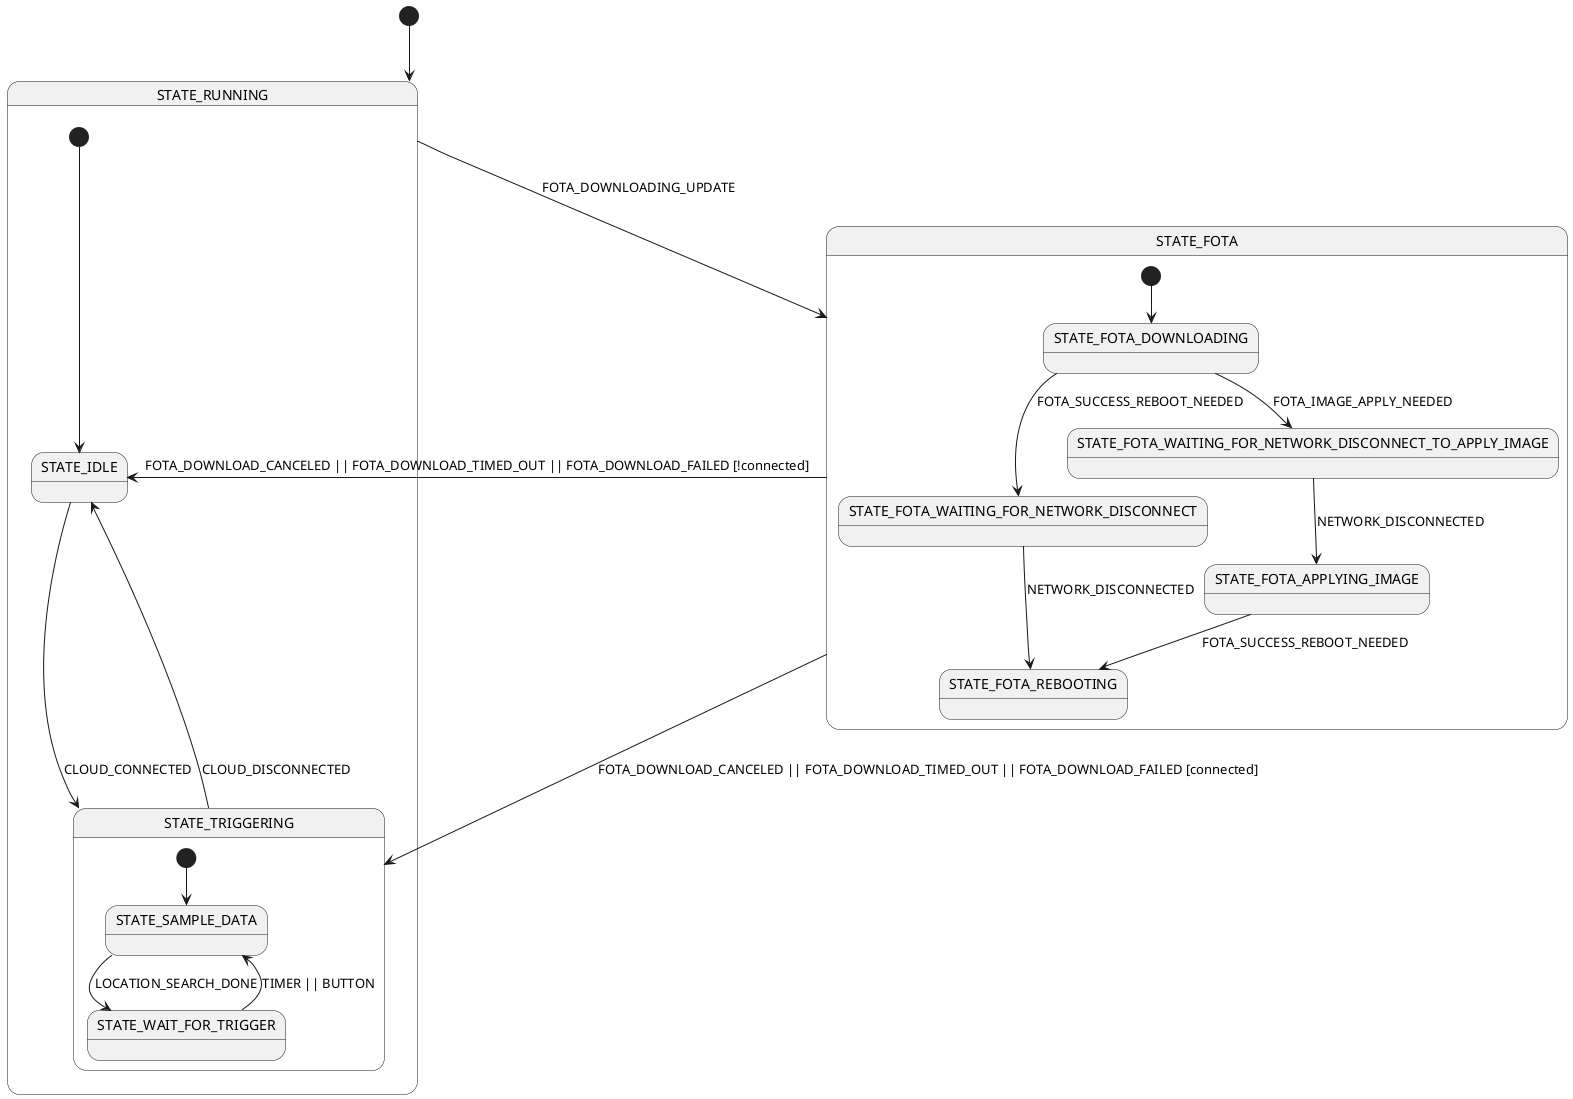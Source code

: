 @startuml
state STATE_RUNNING {
    state STATE_IDLE
    state STATE_TRIGGERING {
        state STATE_SAMPLE_DATA
        state STATE_WAIT_FOR_TRIGGER

        [*] --> STATE_SAMPLE_DATA
    }

    [*] --> STATE_IDLE

    STATE_IDLE --> STATE_TRIGGERING: CLOUD_CONNECTED
    STATE_TRIGGERING --> STATE_IDLE: CLOUD_DISCONNECTED
    STATE_SAMPLE_DATA --> STATE_WAIT_FOR_TRIGGER: LOCATION_SEARCH_DONE
    STATE_WAIT_FOR_TRIGGER --> STATE_SAMPLE_DATA: TIMER || BUTTON
}

state STATE_FOTA {
    state STATE_FOTA_DOWNLOADING
    state STATE_FOTA_WAITING_FOR_NETWORK_DISCONNECT
    state STATE_FOTA_WAITING_FOR_NETWORK_DISCONNECT_TO_APPLY_IMAGE
    state STATE_FOTA_APPLYING_IMAGE
    state STATE_FOTA_REBOOTING

    [*] --> STATE_FOTA_DOWNLOADING

    STATE_FOTA_DOWNLOADING --> STATE_FOTA_WAITING_FOR_NETWORK_DISCONNECT: FOTA_SUCCESS_REBOOT_NEEDED
    STATE_FOTA_DOWNLOADING --> STATE_FOTA_WAITING_FOR_NETWORK_DISCONNECT_TO_APPLY_IMAGE: FOTA_IMAGE_APPLY_NEEDED
    STATE_FOTA_WAITING_FOR_NETWORK_DISCONNECT --> STATE_FOTA_REBOOTING: NETWORK_DISCONNECTED
    STATE_FOTA_WAITING_FOR_NETWORK_DISCONNECT_TO_APPLY_IMAGE --> STATE_FOTA_APPLYING_IMAGE: NETWORK_DISCONNECTED
    STATE_FOTA_APPLYING_IMAGE --> STATE_FOTA_REBOOTING: FOTA_SUCCESS_REBOOT_NEEDED
}

[*] --> STATE_RUNNING

STATE_RUNNING --> STATE_FOTA: FOTA_DOWNLOADING_UPDATE
STATE_FOTA --> STATE_TRIGGERING: FOTA_DOWNLOAD_CANCELED || FOTA_DOWNLOAD_TIMED_OUT || FOTA_DOWNLOAD_FAILED [connected]
STATE_FOTA --> STATE_IDLE: FOTA_DOWNLOAD_CANCELED || FOTA_DOWNLOAD_TIMED_OUT || FOTA_DOWNLOAD_FAILED [!connected]
@enduml
